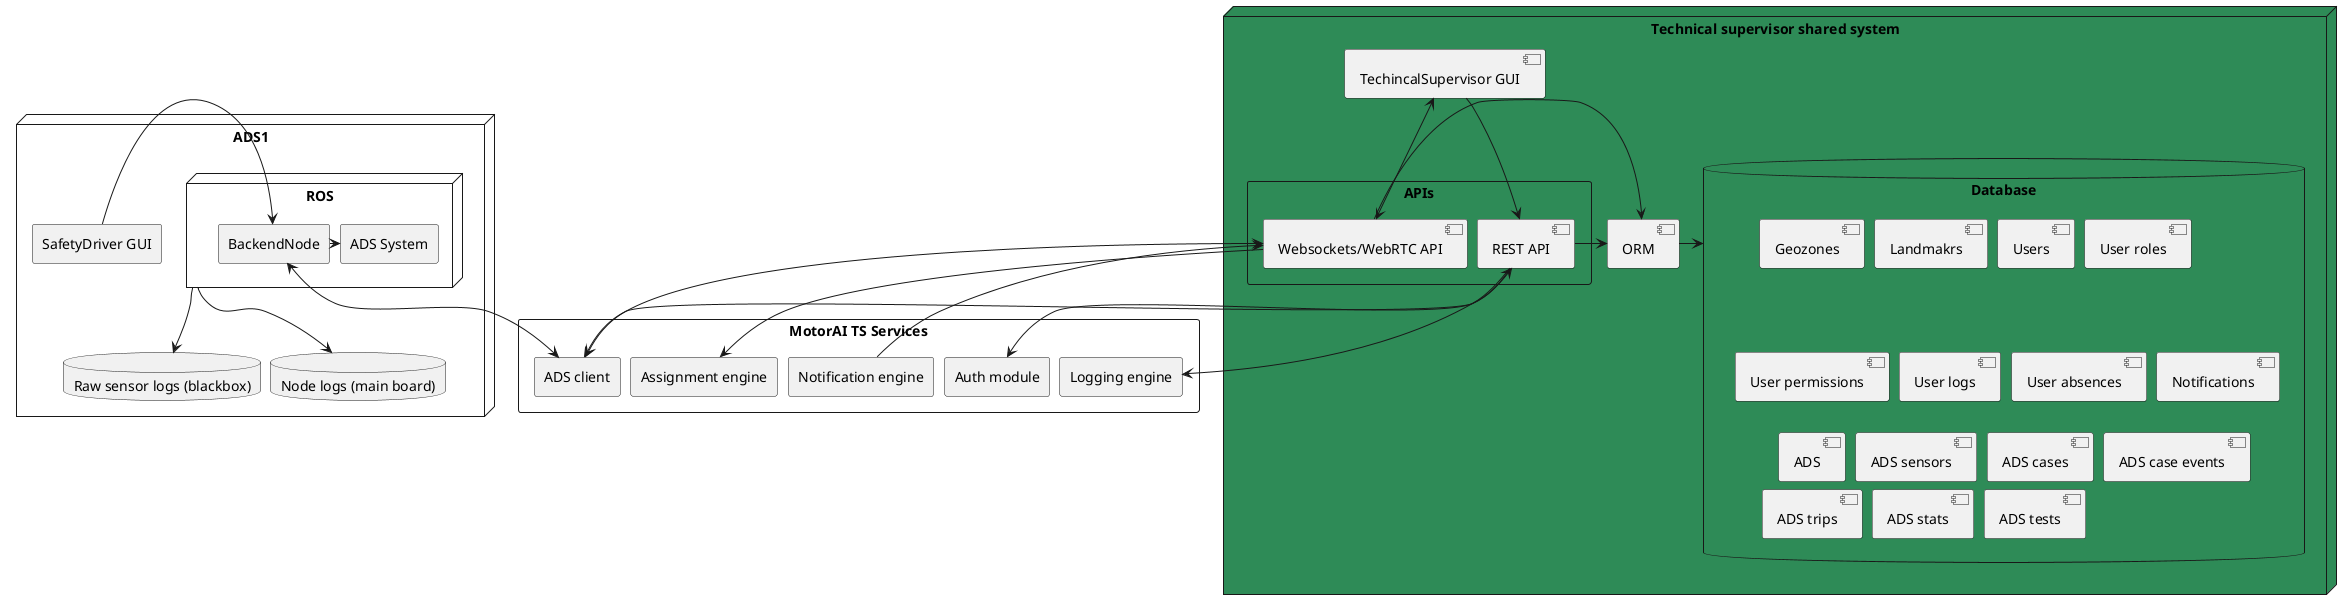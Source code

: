 @startuml
skinparam nodesep 10
skinparam ranksep 5

scale 1.0


node "Technical supervisor shared system" as ts #SeaGreen {
    rectangle "APIs" {
        component "REST API" as rest_api
        component "Websockets/WebRTC API" as ws_api
    }

    component "ORM" as orm

    component "TechincalSupervisor GUI" as gui

    database "Database" as db {
        component "Geozones"
        component "Landmakrs"
        component "Users"
        component "User roles"
        component "User permissions"
        component "User logs"
        component "User absences"
        component "Notifications"
        component "ADS"
        component "ADS sensors"
        component "ADS cases"
        component "ADS case events"
        component "ADS trips"
        component "ADS stats"
        component "ADS tests"
    }
}

skinparam componentStyle rectangle
component "MotorAI TS Services" as backend {
    component "Auth module" as auth
    component "Assignment engine" as assignment_engine
    component "Notification engine" as notification_engine
    component "Logging engine" as log_engine
    component "ADS client" as ads_client
}

node "ADS1" as ads_node {

    node "ROS" as ads1 {
        component "BackendNode" as ads_backend_node
        component "ADS System" as ads_system
    }
    database "Raw sensor logs (blackbox)" as raw_logs_ads1
    database "Node logs (main board)" as logs_ads1
    component "SafetyDriver GUI" as safety_driver_gui1
}

ads1 -down-> raw_logs_ads1
ads1 -down-> logs_ads1
gui -down-> rest_api
gui <-down-> ws_api

rest_api -> orm
ws_api -> orm
orm -> db
rest_api --> log_engine
rest_api --> auth
ws_api -u-> assignment_engine
ws_api <- notification_engine
ws_api <-> ads_client
rest_api <-> ads_client

ads_backend_node -> ads_system
ads_backend_node <-d-> ads_client
safety_driver_gui1 -> ads_backend_node
@enduml